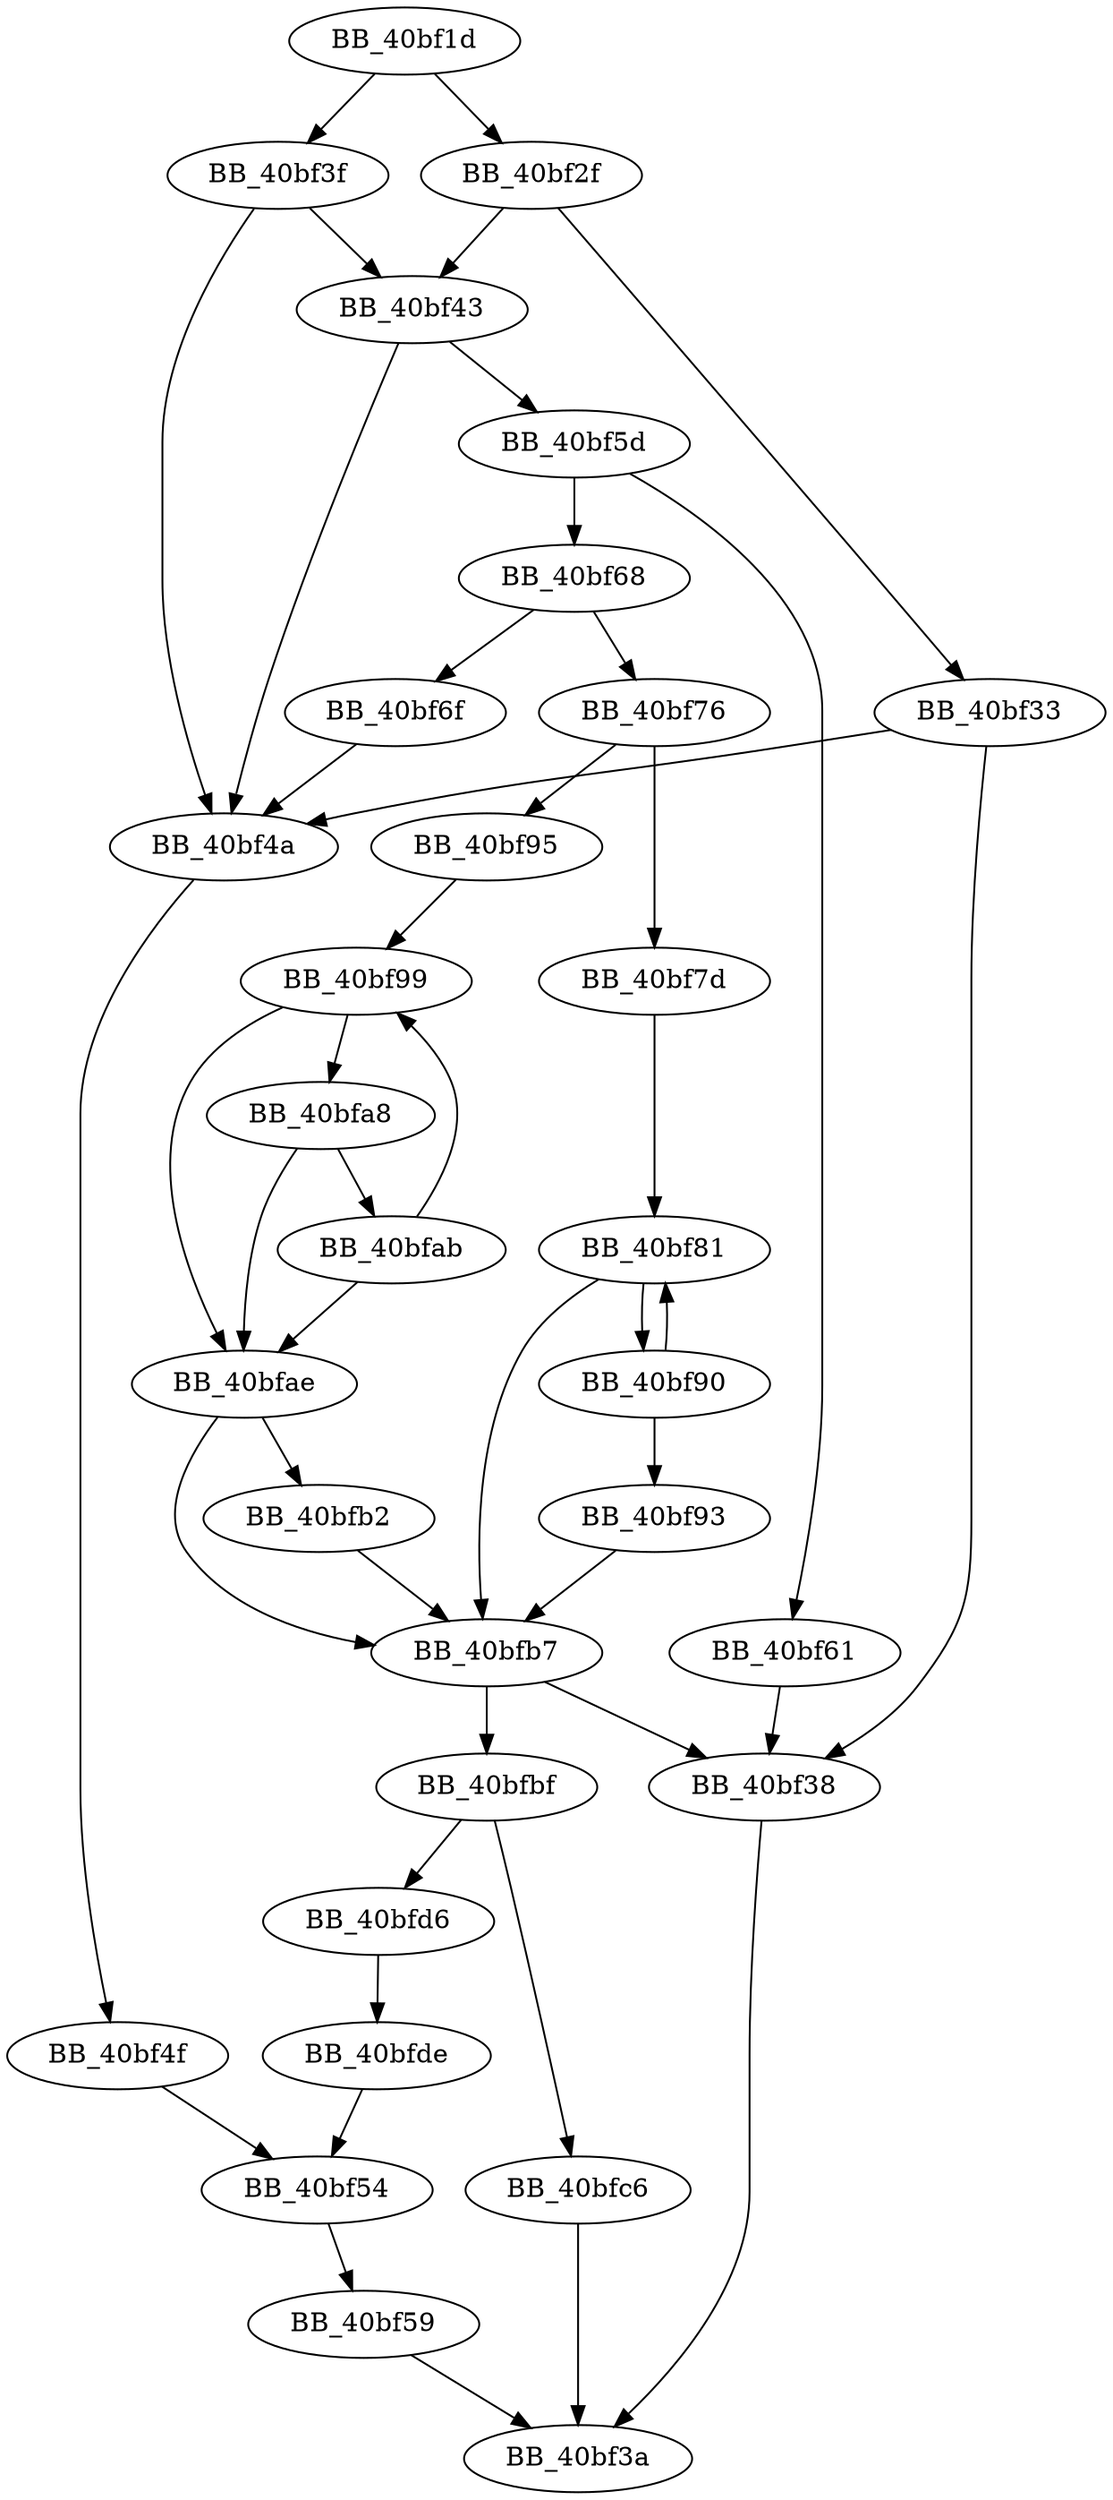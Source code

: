 DiGraph _wcsncpy_s{
BB_40bf1d->BB_40bf2f
BB_40bf1d->BB_40bf3f
BB_40bf2f->BB_40bf33
BB_40bf2f->BB_40bf43
BB_40bf33->BB_40bf38
BB_40bf33->BB_40bf4a
BB_40bf38->BB_40bf3a
BB_40bf3f->BB_40bf43
BB_40bf3f->BB_40bf4a
BB_40bf43->BB_40bf4a
BB_40bf43->BB_40bf5d
BB_40bf4a->BB_40bf4f
BB_40bf4f->BB_40bf54
BB_40bf54->BB_40bf59
BB_40bf59->BB_40bf3a
BB_40bf5d->BB_40bf61
BB_40bf5d->BB_40bf68
BB_40bf61->BB_40bf38
BB_40bf68->BB_40bf6f
BB_40bf68->BB_40bf76
BB_40bf6f->BB_40bf4a
BB_40bf76->BB_40bf7d
BB_40bf76->BB_40bf95
BB_40bf7d->BB_40bf81
BB_40bf81->BB_40bf90
BB_40bf81->BB_40bfb7
BB_40bf90->BB_40bf81
BB_40bf90->BB_40bf93
BB_40bf93->BB_40bfb7
BB_40bf95->BB_40bf99
BB_40bf99->BB_40bfa8
BB_40bf99->BB_40bfae
BB_40bfa8->BB_40bfab
BB_40bfa8->BB_40bfae
BB_40bfab->BB_40bf99
BB_40bfab->BB_40bfae
BB_40bfae->BB_40bfb2
BB_40bfae->BB_40bfb7
BB_40bfb2->BB_40bfb7
BB_40bfb7->BB_40bf38
BB_40bfb7->BB_40bfbf
BB_40bfbf->BB_40bfc6
BB_40bfbf->BB_40bfd6
BB_40bfc6->BB_40bf3a
BB_40bfd6->BB_40bfde
BB_40bfde->BB_40bf54
}
